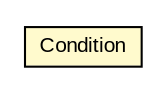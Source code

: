 #!/usr/local/bin/dot
#
# Class diagram 
# Generated by UMLGraph version 5.3 (http://www.umlgraph.org/)
#

digraph G {
	edge [fontname="arial",fontsize=10,labelfontname="arial",labelfontsize=10];
	node [fontname="arial",fontsize=10,shape=plaintext];
	nodesep=0.25;
	ranksep=0.5;
	// context.arch.storage.Condition
	c35148 [label=<<table title="context.arch.storage.Condition" border="0" cellborder="1" cellspacing="0" cellpadding="2" port="p" bgcolor="lemonChiffon" href="./Condition.html">
		<tr><td><table border="0" cellspacing="0" cellpadding="1">
<tr><td align="center" balign="center"> Condition </td></tr>
		</table></td></tr>
		</table>>, fontname="arial", fontcolor="black", fontsize=10.0];
}

